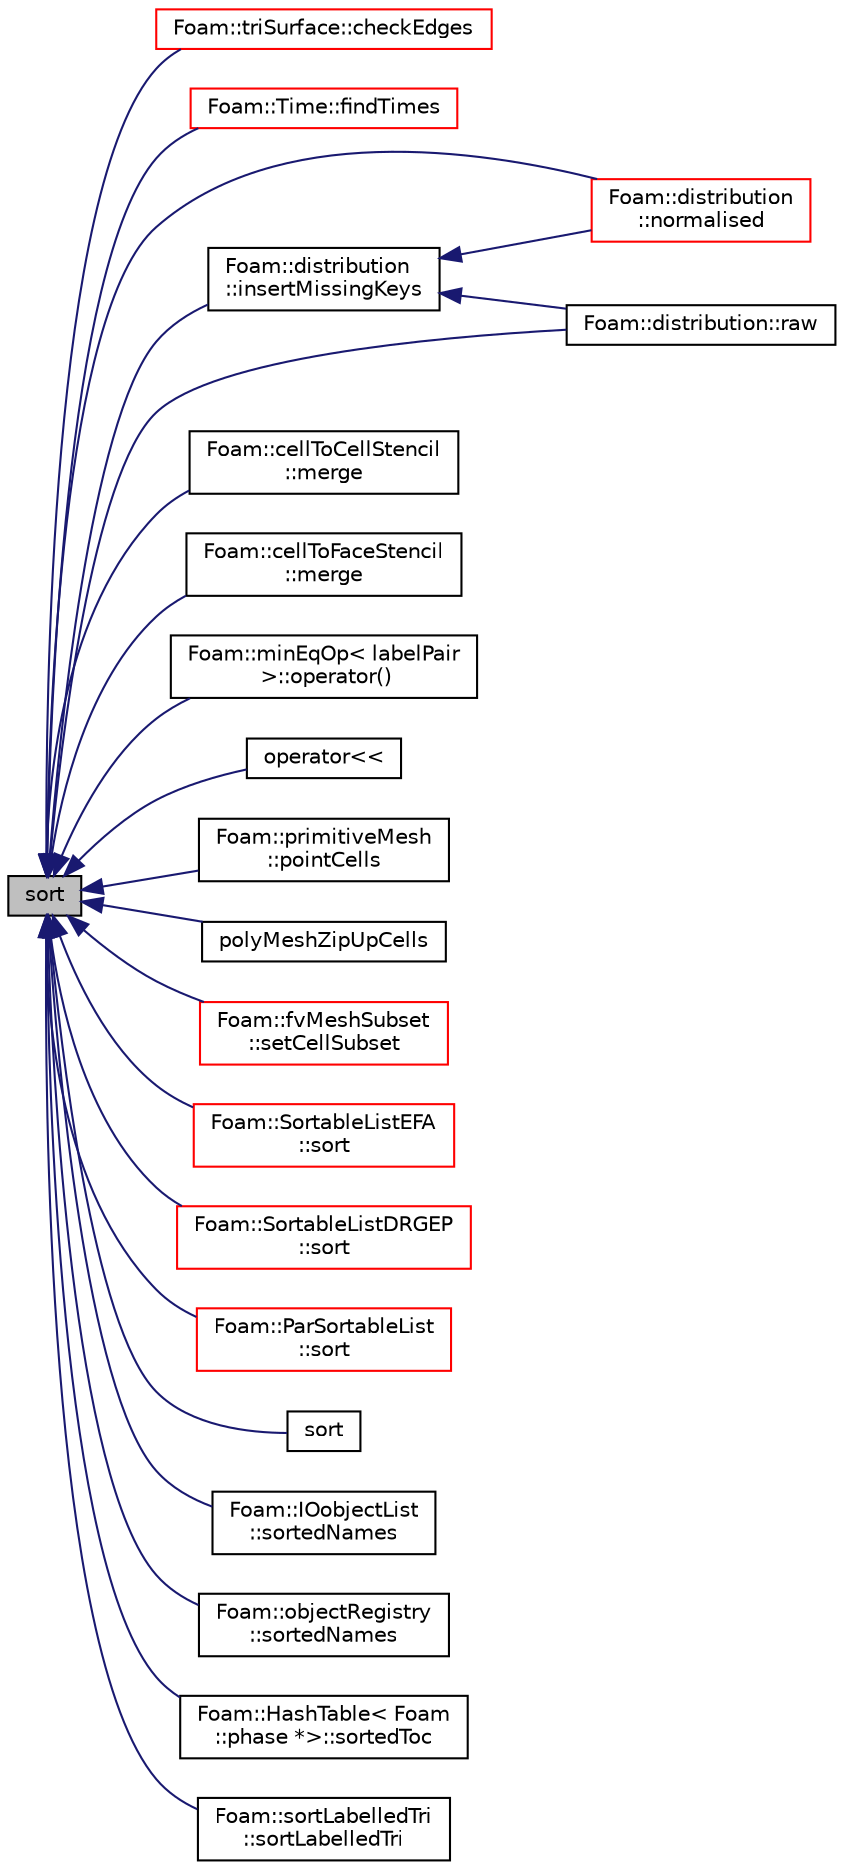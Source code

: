 digraph "sort"
{
  bgcolor="transparent";
  edge [fontname="Helvetica",fontsize="10",labelfontname="Helvetica",labelfontsize="10"];
  node [fontname="Helvetica",fontsize="10",shape=record];
  rankdir="LR";
  Node15630 [label="sort",height=0.2,width=0.4,color="black", fillcolor="grey75", style="filled", fontcolor="black"];
  Node15630 -> Node15631 [dir="back",color="midnightblue",fontsize="10",style="solid",fontname="Helvetica"];
  Node15631 [label="Foam::triSurface::checkEdges",height=0.2,width=0.4,color="red",URL="$a31961.html#a90f5f9407a227d55df8fa9120de9f122",tooltip="Check triply (or more) connected edges. "];
  Node15630 -> Node15634 [dir="back",color="midnightblue",fontsize="10",style="solid",fontname="Helvetica"];
  Node15634 [label="Foam::Time::findTimes",height=0.2,width=0.4,color="red",URL="$a27457.html#a358594437beb51631684afba39f445da",tooltip="Search a given directory for valid time directories. "];
  Node15630 -> Node15638 [dir="back",color="midnightblue",fontsize="10",style="solid",fontname="Helvetica"];
  Node15638 [label="Foam::distribution\l::insertMissingKeys",height=0.2,width=0.4,color="black",URL="$a25517.html#a3c855f53db1ec61ad3d3d5f12b62629e"];
  Node15638 -> Node15639 [dir="back",color="midnightblue",fontsize="10",style="solid",fontname="Helvetica"];
  Node15639 [label="Foam::distribution\l::normalised",height=0.2,width=0.4,color="red",URL="$a25517.html#a8e68a759f0bcb21f4f133737e1318ef6"];
  Node15638 -> Node15643 [dir="back",color="midnightblue",fontsize="10",style="solid",fontname="Helvetica"];
  Node15643 [label="Foam::distribution::raw",height=0.2,width=0.4,color="black",URL="$a25517.html#a875f339724e57c25b4adefa52bda3e10"];
  Node15630 -> Node15644 [dir="back",color="midnightblue",fontsize="10",style="solid",fontname="Helvetica"];
  Node15644 [label="Foam::cellToCellStencil\l::merge",height=0.2,width=0.4,color="black",URL="$a23469.html#ad68c251a1317ab9021bc860ab75388cc",tooltip="Merge two lists. "];
  Node15630 -> Node15645 [dir="back",color="midnightblue",fontsize="10",style="solid",fontname="Helvetica"];
  Node15645 [label="Foam::cellToFaceStencil\l::merge",height=0.2,width=0.4,color="black",URL="$a23513.html#ad68c251a1317ab9021bc860ab75388cc",tooltip="Merge two lists. "];
  Node15630 -> Node15639 [dir="back",color="midnightblue",fontsize="10",style="solid",fontname="Helvetica"];
  Node15630 -> Node15646 [dir="back",color="midnightblue",fontsize="10",style="solid",fontname="Helvetica"];
  Node15646 [label="Foam::minEqOp\< labelPair\l \>::operator()",height=0.2,width=0.4,color="black",URL="$a22177.html#a5110bdded347caa6365e4d10554dfc32"];
  Node15630 -> Node15647 [dir="back",color="midnightblue",fontsize="10",style="solid",fontname="Helvetica"];
  Node15647 [label="operator\<\<",height=0.2,width=0.4,color="black",URL="$a21851.html#af60c70d39ca76a929082daf7c3a9806b"];
  Node15630 -> Node15648 [dir="back",color="midnightblue",fontsize="10",style="solid",fontname="Helvetica"];
  Node15648 [label="Foam::primitiveMesh\l::pointCells",height=0.2,width=0.4,color="black",URL="$a28685.html#ae6985126b1c1cb19bba1c06e5264dd96",tooltip="pointCells using pointFaces "];
  Node15630 -> Node15649 [dir="back",color="midnightblue",fontsize="10",style="solid",fontname="Helvetica"];
  Node15649 [label="polyMeshZipUpCells",height=0.2,width=0.4,color="black",URL="$a21851.html#ab957fb2d74d8de84991a6246e876ecd2"];
  Node15630 -> Node15643 [dir="back",color="midnightblue",fontsize="10",style="solid",fontname="Helvetica"];
  Node15630 -> Node15650 [dir="back",color="midnightblue",fontsize="10",style="solid",fontname="Helvetica"];
  Node15650 [label="Foam::fvMeshSubset\l::setCellSubset",height=0.2,width=0.4,color="red",URL="$a22201.html#a7007bf1daafcf75caa93fdb67143236e",tooltip="Set the subset. Create \"oldInternalFaces\" patch for exposed. "];
  Node15630 -> Node15652 [dir="back",color="midnightblue",fontsize="10",style="solid",fontname="Helvetica"];
  Node15652 [label="Foam::SortableListEFA\l::sort",height=0.2,width=0.4,color="red",URL="$a31097.html#a47fdc9eea42b6975cdc835bb2e08810e",tooltip="Sort the list (if changed after construction time) "];
  Node15630 -> Node15659 [dir="back",color="midnightblue",fontsize="10",style="solid",fontname="Helvetica"];
  Node15659 [label="Foam::SortableListDRGEP\l::sort",height=0.2,width=0.4,color="red",URL="$a31085.html#a47fdc9eea42b6975cdc835bb2e08810e",tooltip="Sort the list (if changed after construction time) "];
  Node15630 -> Node15667 [dir="back",color="midnightblue",fontsize="10",style="solid",fontname="Helvetica"];
  Node15667 [label="Foam::ParSortableList\l::sort",height=0.2,width=0.4,color="red",URL="$a27081.html#a47fdc9eea42b6975cdc835bb2e08810e",tooltip="(stable) sort the list (if changed after construction time) "];
  Node15630 -> Node15669 [dir="back",color="midnightblue",fontsize="10",style="solid",fontname="Helvetica"];
  Node15669 [label="sort",height=0.2,width=0.4,color="black",URL="$a21851.html#ac0042a3fb96da7e97289a3a299273cd4"];
  Node15630 -> Node15670 [dir="back",color="midnightblue",fontsize="10",style="solid",fontname="Helvetica"];
  Node15670 [label="Foam::IOobjectList\l::sortedNames",height=0.2,width=0.4,color="black",URL="$a27253.html#a8e682fa46249d4eade5e06da358a2dbd",tooltip="Return the sorted list of names of the IOobjects of given class. "];
  Node15630 -> Node15671 [dir="back",color="midnightblue",fontsize="10",style="solid",fontname="Helvetica"];
  Node15671 [label="Foam::objectRegistry\l::sortedNames",height=0.2,width=0.4,color="black",URL="$a27433.html#a8e682fa46249d4eade5e06da358a2dbd",tooltip="Return the sorted list of names of IOobjects of given class name. "];
  Node15630 -> Node15672 [dir="back",color="midnightblue",fontsize="10",style="solid",fontname="Helvetica"];
  Node15672 [label="Foam::HashTable\< Foam\l::phase *\>::sortedToc",height=0.2,width=0.4,color="black",URL="$a26841.html#a00e373a2c0d6161c4bcdc4453c1bb35e",tooltip="Return the table of contents as a sorted list. "];
  Node15630 -> Node15673 [dir="back",color="midnightblue",fontsize="10",style="solid",fontname="Helvetica"];
  Node15673 [label="Foam::sortLabelledTri\l::sortLabelledTri",height=0.2,width=0.4,color="black",URL="$a31945.html#a001d9cfc5814719731c59eed17b07dbc",tooltip="Construct from surface, sorting the faces according to patch. "];
}
